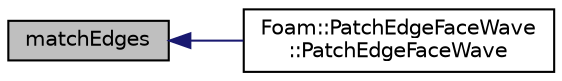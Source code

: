 digraph "matchEdges"
{
  bgcolor="transparent";
  edge [fontname="Helvetica",fontsize="10",labelfontname="Helvetica",labelfontsize="10"];
  node [fontname="Helvetica",fontsize="10",shape=record];
  rankdir="LR";
  Node1 [label="matchEdges",height=0.2,width=0.4,color="black", fillcolor="grey75", style="filled" fontcolor="black"];
  Node1 -> Node2 [dir="back",color="midnightblue",fontsize="10",style="solid",fontname="Helvetica"];
  Node2 [label="Foam::PatchEdgeFaceWave\l::PatchEdgeFaceWave",height=0.2,width=0.4,color="black",URL="$classFoam_1_1PatchEdgeFaceWave.html#aad5395dd54e0cbb0b698e963337fad6f",tooltip="Construct from patch, list of changed edges with the Type. "];
}
